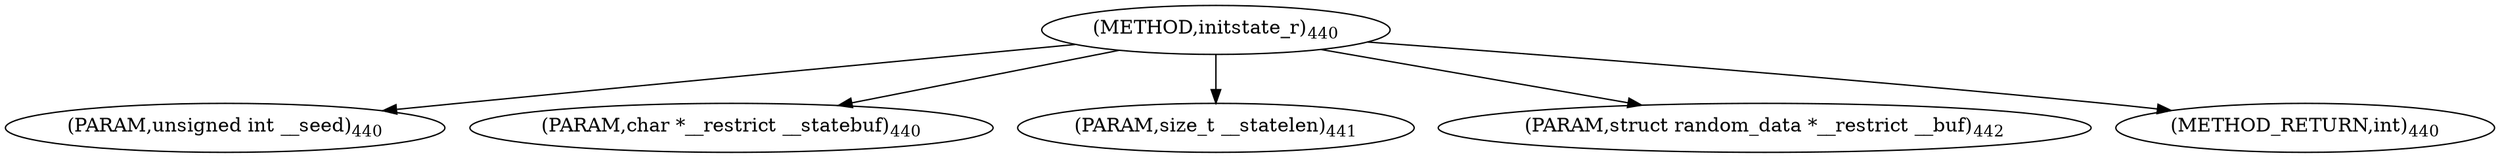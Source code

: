 digraph "initstate_r" {  
"45441" [label = <(METHOD,initstate_r)<SUB>440</SUB>> ]
"45442" [label = <(PARAM,unsigned int __seed)<SUB>440</SUB>> ]
"45443" [label = <(PARAM,char *__restrict __statebuf)<SUB>440</SUB>> ]
"45444" [label = <(PARAM,size_t __statelen)<SUB>441</SUB>> ]
"45445" [label = <(PARAM,struct random_data *__restrict __buf)<SUB>442</SUB>> ]
"45446" [label = <(METHOD_RETURN,int)<SUB>440</SUB>> ]
  "45441" -> "45442" 
  "45441" -> "45443" 
  "45441" -> "45444" 
  "45441" -> "45445" 
  "45441" -> "45446" 
}
